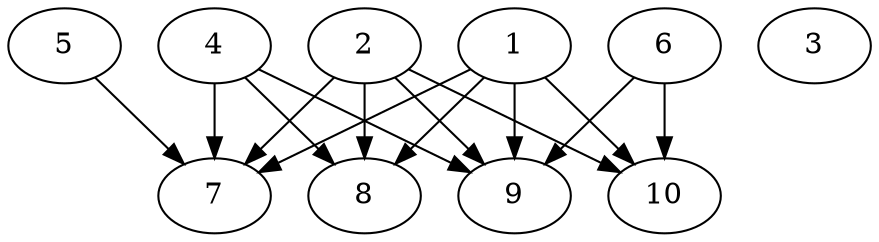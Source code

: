// DAG automatically generated by daggen at Thu Oct  3 13:58:04 2019
// ./daggen --dot -n 10 --ccr 0.4 --fat 0.9 --regular 0.9 --density 0.7 --mindata 5242880 --maxdata 52428800 
digraph G {
  1 [size="23546880", alpha="0.02", expect_size="9418752"] 
  1 -> 7 [size ="9418752"]
  1 -> 8 [size ="9418752"]
  1 -> 9 [size ="9418752"]
  1 -> 10 [size ="9418752"]
  2 [size="122662400", alpha="0.19", expect_size="49064960"] 
  2 -> 7 [size ="49064960"]
  2 -> 8 [size ="49064960"]
  2 -> 9 [size ="49064960"]
  2 -> 10 [size ="49064960"]
  3 [size="58841600", alpha="0.06", expect_size="23536640"] 
  4 [size="107673600", alpha="0.19", expect_size="43069440"] 
  4 -> 7 [size ="43069440"]
  4 -> 8 [size ="43069440"]
  4 -> 9 [size ="43069440"]
  5 [size="86993920", alpha="0.08", expect_size="34797568"] 
  5 -> 7 [size ="34797568"]
  6 [size="29972480", alpha="0.18", expect_size="11988992"] 
  6 -> 9 [size ="11988992"]
  6 -> 10 [size ="11988992"]
  7 [size="39498240", alpha="0.11", expect_size="15799296"] 
  8 [size="108239360", alpha="0.08", expect_size="43295744"] 
  9 [size="34183680", alpha="0.01", expect_size="13673472"] 
  10 [size="78085120", alpha="0.09", expect_size="31234048"] 
}

